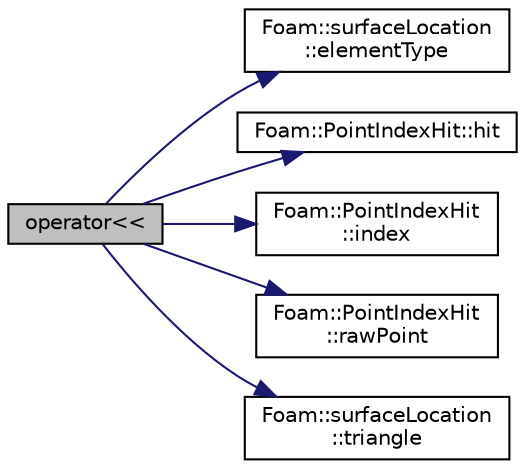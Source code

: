 digraph "operator&lt;&lt;"
{
  bgcolor="transparent";
  edge [fontname="Helvetica",fontsize="10",labelfontname="Helvetica",labelfontsize="10"];
  node [fontname="Helvetica",fontsize="10",shape=record];
  rankdir="LR";
  Node12155 [label="operator\<\<",height=0.2,width=0.4,color="black", fillcolor="grey75", style="filled", fontcolor="black"];
  Node12155 -> Node12156 [color="midnightblue",fontsize="10",style="solid",fontname="Helvetica"];
  Node12156 [label="Foam::surfaceLocation\l::elementType",height=0.2,width=0.4,color="black",URL="$a26653.html#a330a534b855e6ab71363eefb6c455014"];
  Node12155 -> Node12157 [color="midnightblue",fontsize="10",style="solid",fontname="Helvetica"];
  Node12157 [label="Foam::PointIndexHit::hit",height=0.2,width=0.4,color="black",URL="$a28721.html#aee8dc30bf27cefe419b15f96e594c155",tooltip="Is there a hit. "];
  Node12155 -> Node12158 [color="midnightblue",fontsize="10",style="solid",fontname="Helvetica"];
  Node12158 [label="Foam::PointIndexHit\l::index",height=0.2,width=0.4,color="black",URL="$a28721.html#a4a438520bb14406481732edc13c119c7",tooltip="Return index. "];
  Node12155 -> Node12159 [color="midnightblue",fontsize="10",style="solid",fontname="Helvetica"];
  Node12159 [label="Foam::PointIndexHit\l::rawPoint",height=0.2,width=0.4,color="black",URL="$a28721.html#a479a270e3db1518fd61b8a756455786b",tooltip="Return point with no checking. "];
  Node12155 -> Node12160 [color="midnightblue",fontsize="10",style="solid",fontname="Helvetica"];
  Node12160 [label="Foam::surfaceLocation\l::triangle",height=0.2,width=0.4,color="black",URL="$a26653.html#ad3f539631dea41eb6c70c82dd4178abb"];
}
